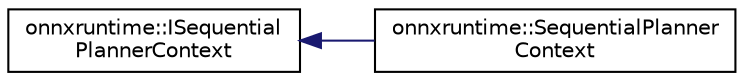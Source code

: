 digraph "Graphical Class Hierarchy"
{
  edge [fontname="Helvetica",fontsize="10",labelfontname="Helvetica",labelfontsize="10"];
  node [fontname="Helvetica",fontsize="10",shape=record];
  rankdir="LR";
  Node0 [label="onnxruntime::ISequential\lPlannerContext",height=0.2,width=0.4,color="black", fillcolor="white", style="filled",URL="$classonnxruntime_1_1ISequentialPlannerContext.html"];
  Node0 -> Node1 [dir="back",color="midnightblue",fontsize="10",style="solid",fontname="Helvetica"];
  Node1 [label="onnxruntime::SequentialPlanner\lContext",height=0.2,width=0.4,color="black", fillcolor="white", style="filled",URL="$classonnxruntime_1_1SequentialPlannerContext.html"];
}
